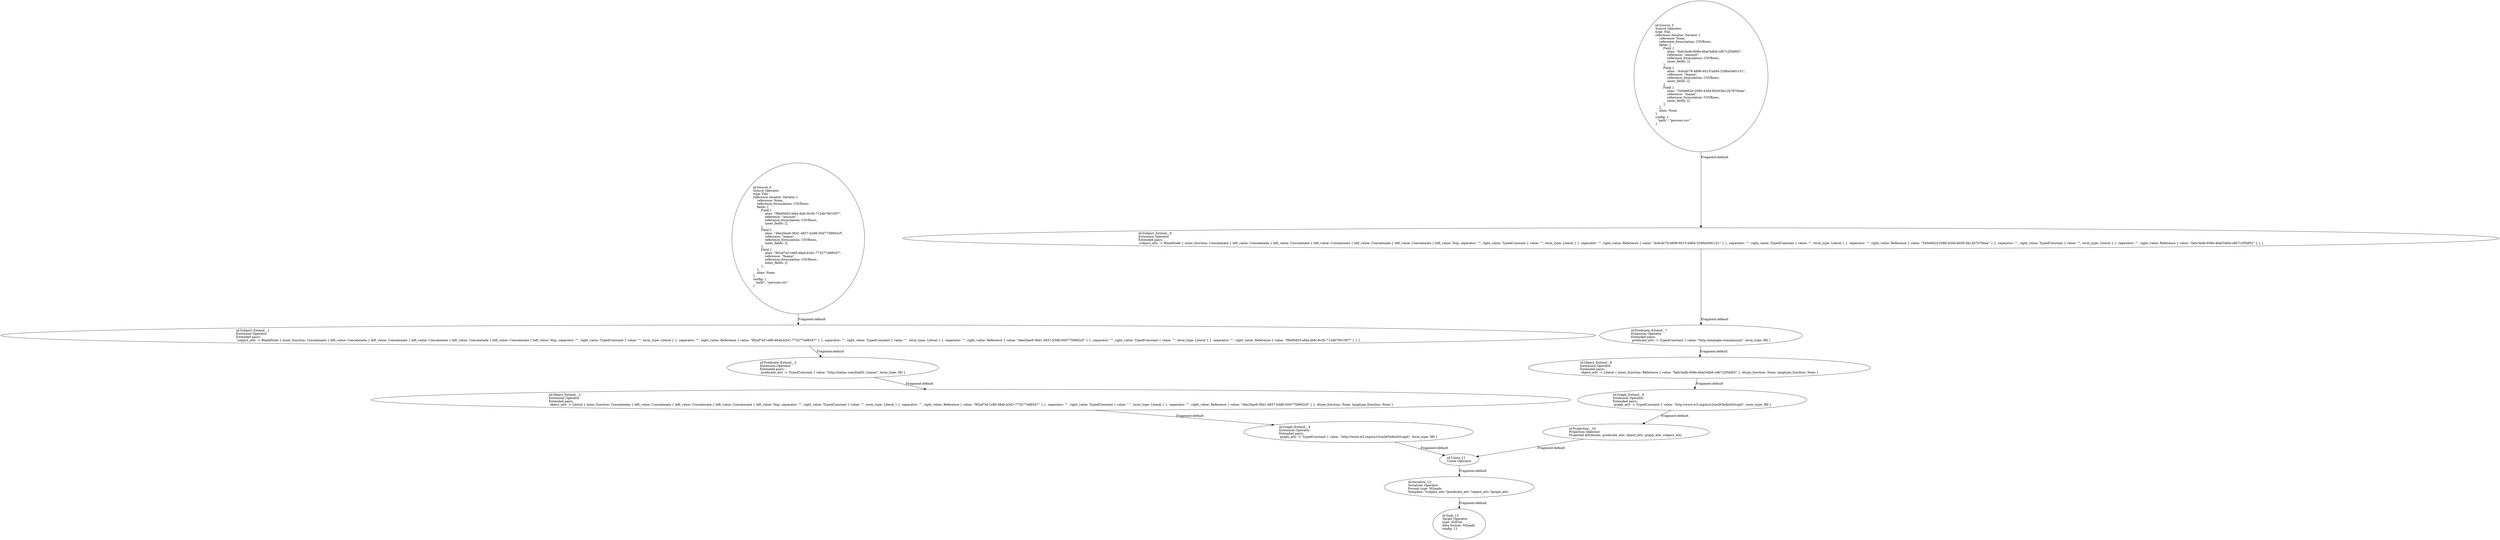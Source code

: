 digraph {
    0 [ label = "id:Source_0 \lSource Operator\ltype: File \lreference iterator: Iterator {\l    reference: None,\l    reference_formulation: CSVRows,\l    fields: [\l        Field {\l            alias: \"f9b85603-efda-4bfc-8c3b-712db7901007\",\l            reference: \"amount\",\l            reference_formulation: CSVRows,\l            inner_fields: [],\l        },\l        Field {\l            alias: \"4be20ae9-36d1-4837-b3d6-50d7758902cf\",\l            reference: \"lname\",\l            reference_formulation: CSVRows,\l            inner_fields: [],\l        },\l        Field {\l            alias: \"f82af7ef-1e89-48ab-b3d1-773277e88547\",\l            reference: \"fname\",\l            reference_formulation: CSVRows,\l            inner_fields: [],\l        },\l    ],\l    alias: None,\l} \lconfig: {\l  \"path\": \"persons.csv\"\l}\l             " ]
    1 [ label = "id:Subject_Extend__1 \lExtension Operator\lExtended pairs: \l subject_attr -> BlankNode { inner_function: Concatenate { left_value: Concatenate { left_value: Concatenate { left_value: Concatenate { left_value: Concatenate { left_value: Concatenate { left_value: Nop, separator: \"\", right_value: TypedConstant { value: \"\", term_type: Literal } }, separator: \"\", right_value: Reference { value: \"f82af7ef-1e89-48ab-b3d1-773277e88547\" } }, separator: \"\", right_value: TypedConstant { value: \"\", term_type: Literal } }, separator: \"\", right_value: Reference { value: \"4be20ae9-36d1-4837-b3d6-50d7758902cf\" } }, separator: \"\", right_value: TypedConstant { value: \"\", term_type: Literal } }, separator: \"\", right_value: Reference { value: \"f9b85603-efda-4bfc-8c3b-712db7901007\" } } }" ]
    2 [ label = "id:Predicate_Extend__2 \lExtension Operator\lExtended pairs: \l predicate_attr -> TypedConstant { value: \"http://xmlns.com/foaf/0.1/name\", term_type: IRI }" ]
    3 [ label = "id:Object_Extend__3 \lExtension Operator\lExtended pairs: \l object_attr -> Literal { inner_function: Concatenate { left_value: Concatenate { left_value: Concatenate { left_value: Concatenate { left_value: Nop, separator: \"\", right_value: TypedConstant { value: \"\", term_type: Literal } }, separator: \"\", right_value: Reference { value: \"f82af7ef-1e89-48ab-b3d1-773277e88547\" } }, separator: \"\", right_value: TypedConstant { value: \" \", term_type: Literal } }, separator: \"\", right_value: Reference { value: \"4be20ae9-36d1-4837-b3d6-50d7758902cf\" } }, dtype_function: None, langtype_function: None }" ]
    4 [ label = "id:Graph_Extend__4 \lExtension Operator\lExtended pairs: \l graph_attr -> TypedConstant { value: \"http://www.w3.org/ns/r2rml#DefaultGraph\", term_type: IRI }" ]
    5 [ label = "id:Source_5 \lSource Operator\ltype: File \lreference iterator: Iterator {\l    reference: None,\l    reference_formulation: CSVRows,\l    fields: [\l        Field {\l            alias: \"fadc3edb-608e-4baf-bdb6-cd67c2f5bf02\",\l            reference: \"amount\",\l            reference_formulation: CSVRows,\l            inner_fields: [],\l        },\l        Field {\l            alias: \"dc6cdc78-4896-4015-bd94-3286a5481c31\",\l            reference: \"fname\",\l            reference_formulation: CSVRows,\l            inner_fields: [],\l        },\l        Field {\l            alias: \"540e662d-2080-43d4-8d26-8a12b7676eae\",\l            reference: \"lname\",\l            reference_formulation: CSVRows,\l            inner_fields: [],\l        },\l    ],\l    alias: None,\l} \lconfig: {\l  \"path\": \"persons.csv\"\l}\l             " ]
    6 [ label = "id:Subject_Extend__6 \lExtension Operator\lExtended pairs: \l subject_attr -> BlankNode { inner_function: Concatenate { left_value: Concatenate { left_value: Concatenate { left_value: Concatenate { left_value: Concatenate { left_value: Concatenate { left_value: Nop, separator: \"\", right_value: TypedConstant { value: \"\", term_type: Literal } }, separator: \"\", right_value: Reference { value: \"dc6cdc78-4896-4015-bd94-3286a5481c31\" } }, separator: \"\", right_value: TypedConstant { value: \"\", term_type: Literal } }, separator: \"\", right_value: Reference { value: \"540e662d-2080-43d4-8d26-8a12b7676eae\" } }, separator: \"\", right_value: TypedConstant { value: \"\", term_type: Literal } }, separator: \"\", right_value: Reference { value: \"fadc3edb-608e-4baf-bdb6-cd67c2f5bf02\" } } }" ]
    7 [ label = "id:Predicate_Extend__7 \lExtension Operator\lExtended pairs: \l predicate_attr -> TypedConstant { value: \"http://example.com/amount\", term_type: IRI }" ]
    8 [ label = "id:Object_Extend__8 \lExtension Operator\lExtended pairs: \l object_attr -> Literal { inner_function: Reference { value: \"fadc3edb-608e-4baf-bdb6-cd67c2f5bf02\" }, dtype_function: None, langtype_function: None }" ]
    9 [ label = "id:Graph_Extend__9 \lExtension Operator\lExtended pairs: \l graph_attr -> TypedConstant { value: \"http://www.w3.org/ns/r2rml#DefaultGraph\", term_type: IRI }" ]
    10 [ label = "id:Projection__10 \lProjection Operator\lProjected attributes: predicate_attr, object_attr, graph_attr, subject_attr, " ]
    11 [ label = "id:Union_11 \lUnion Operator\l" ]
    12 [ label = "id:Serialize_12 \lSerializer Operator\lFormat type: NQuads\lTemplate: ?subject_attr ?predicate_attr ?object_attr ?graph_attr ." ]
    13 [ label = "id:Sink_13 \lTarget Operator\ltype: StdOut \ldata format: NQuads \lconfig: {}\l             " ]
    0 -> 1 [ label = "Fragment:default" ]
    1 -> 2 [ label = "Fragment:default" ]
    2 -> 3 [ label = "Fragment:default" ]
    3 -> 4 [ label = "Fragment:default" ]
    5 -> 6 [ label = "Fragment:default" ]
    6 -> 7 [ label = "Fragment:default" ]
    7 -> 8 [ label = "Fragment:default" ]
    8 -> 9 [ label = "Fragment:default" ]
    9 -> 10 [ label = "Fragment:default" ]
    4 -> 11 [ label = "Fragment:default" ]
    10 -> 11 [ label = "Fragment:default" ]
    11 -> 12 [ label = "Fragment:default" ]
    12 -> 13 [ label = "Fragment:default" ]
}
